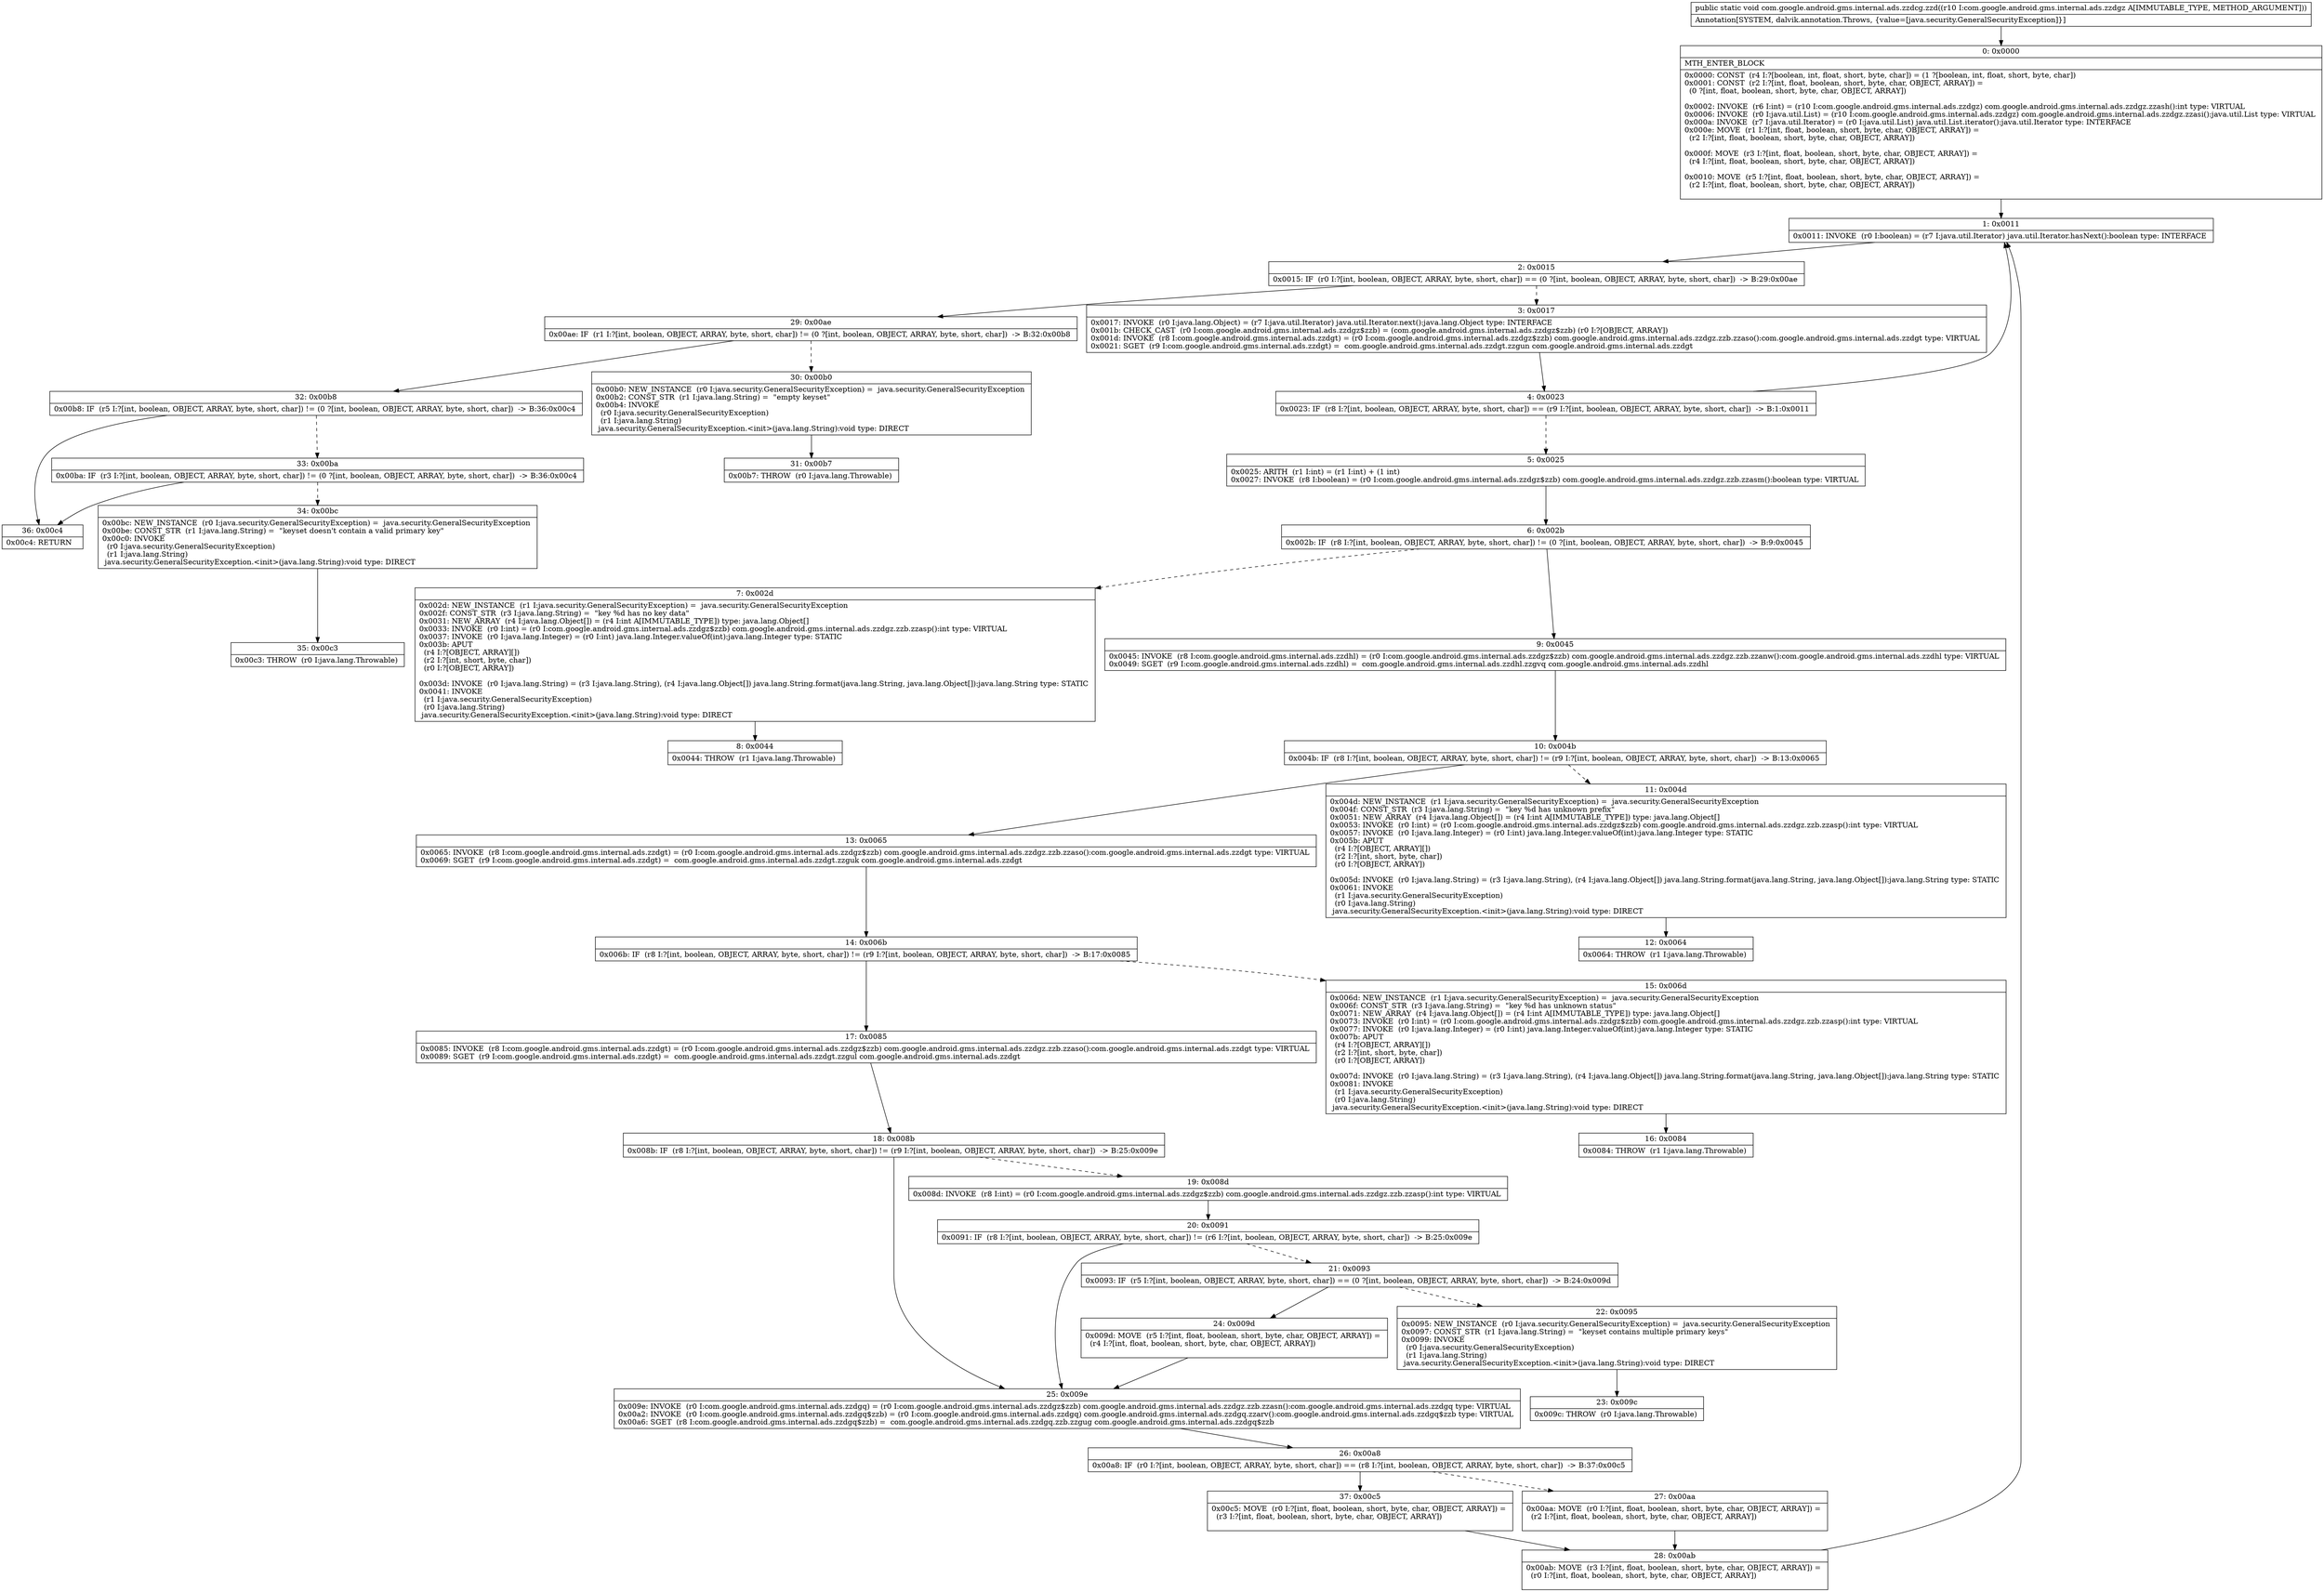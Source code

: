 digraph "CFG forcom.google.android.gms.internal.ads.zzdcg.zzd(Lcom\/google\/android\/gms\/internal\/ads\/zzdgz;)V" {
Node_0 [shape=record,label="{0\:\ 0x0000|MTH_ENTER_BLOCK\l|0x0000: CONST  (r4 I:?[boolean, int, float, short, byte, char]) = (1 ?[boolean, int, float, short, byte, char]) \l0x0001: CONST  (r2 I:?[int, float, boolean, short, byte, char, OBJECT, ARRAY]) = \l  (0 ?[int, float, boolean, short, byte, char, OBJECT, ARRAY])\l \l0x0002: INVOKE  (r6 I:int) = (r10 I:com.google.android.gms.internal.ads.zzdgz) com.google.android.gms.internal.ads.zzdgz.zzash():int type: VIRTUAL \l0x0006: INVOKE  (r0 I:java.util.List) = (r10 I:com.google.android.gms.internal.ads.zzdgz) com.google.android.gms.internal.ads.zzdgz.zzasi():java.util.List type: VIRTUAL \l0x000a: INVOKE  (r7 I:java.util.Iterator) = (r0 I:java.util.List) java.util.List.iterator():java.util.Iterator type: INTERFACE \l0x000e: MOVE  (r1 I:?[int, float, boolean, short, byte, char, OBJECT, ARRAY]) = \l  (r2 I:?[int, float, boolean, short, byte, char, OBJECT, ARRAY])\l \l0x000f: MOVE  (r3 I:?[int, float, boolean, short, byte, char, OBJECT, ARRAY]) = \l  (r4 I:?[int, float, boolean, short, byte, char, OBJECT, ARRAY])\l \l0x0010: MOVE  (r5 I:?[int, float, boolean, short, byte, char, OBJECT, ARRAY]) = \l  (r2 I:?[int, float, boolean, short, byte, char, OBJECT, ARRAY])\l \l}"];
Node_1 [shape=record,label="{1\:\ 0x0011|0x0011: INVOKE  (r0 I:boolean) = (r7 I:java.util.Iterator) java.util.Iterator.hasNext():boolean type: INTERFACE \l}"];
Node_2 [shape=record,label="{2\:\ 0x0015|0x0015: IF  (r0 I:?[int, boolean, OBJECT, ARRAY, byte, short, char]) == (0 ?[int, boolean, OBJECT, ARRAY, byte, short, char])  \-\> B:29:0x00ae \l}"];
Node_3 [shape=record,label="{3\:\ 0x0017|0x0017: INVOKE  (r0 I:java.lang.Object) = (r7 I:java.util.Iterator) java.util.Iterator.next():java.lang.Object type: INTERFACE \l0x001b: CHECK_CAST  (r0 I:com.google.android.gms.internal.ads.zzdgz$zzb) = (com.google.android.gms.internal.ads.zzdgz$zzb) (r0 I:?[OBJECT, ARRAY]) \l0x001d: INVOKE  (r8 I:com.google.android.gms.internal.ads.zzdgt) = (r0 I:com.google.android.gms.internal.ads.zzdgz$zzb) com.google.android.gms.internal.ads.zzdgz.zzb.zzaso():com.google.android.gms.internal.ads.zzdgt type: VIRTUAL \l0x0021: SGET  (r9 I:com.google.android.gms.internal.ads.zzdgt) =  com.google.android.gms.internal.ads.zzdgt.zzgun com.google.android.gms.internal.ads.zzdgt \l}"];
Node_4 [shape=record,label="{4\:\ 0x0023|0x0023: IF  (r8 I:?[int, boolean, OBJECT, ARRAY, byte, short, char]) == (r9 I:?[int, boolean, OBJECT, ARRAY, byte, short, char])  \-\> B:1:0x0011 \l}"];
Node_5 [shape=record,label="{5\:\ 0x0025|0x0025: ARITH  (r1 I:int) = (r1 I:int) + (1 int) \l0x0027: INVOKE  (r8 I:boolean) = (r0 I:com.google.android.gms.internal.ads.zzdgz$zzb) com.google.android.gms.internal.ads.zzdgz.zzb.zzasm():boolean type: VIRTUAL \l}"];
Node_6 [shape=record,label="{6\:\ 0x002b|0x002b: IF  (r8 I:?[int, boolean, OBJECT, ARRAY, byte, short, char]) != (0 ?[int, boolean, OBJECT, ARRAY, byte, short, char])  \-\> B:9:0x0045 \l}"];
Node_7 [shape=record,label="{7\:\ 0x002d|0x002d: NEW_INSTANCE  (r1 I:java.security.GeneralSecurityException) =  java.security.GeneralSecurityException \l0x002f: CONST_STR  (r3 I:java.lang.String) =  \"key %d has no key data\" \l0x0031: NEW_ARRAY  (r4 I:java.lang.Object[]) = (r4 I:int A[IMMUTABLE_TYPE]) type: java.lang.Object[] \l0x0033: INVOKE  (r0 I:int) = (r0 I:com.google.android.gms.internal.ads.zzdgz$zzb) com.google.android.gms.internal.ads.zzdgz.zzb.zzasp():int type: VIRTUAL \l0x0037: INVOKE  (r0 I:java.lang.Integer) = (r0 I:int) java.lang.Integer.valueOf(int):java.lang.Integer type: STATIC \l0x003b: APUT  \l  (r4 I:?[OBJECT, ARRAY][])\l  (r2 I:?[int, short, byte, char])\l  (r0 I:?[OBJECT, ARRAY])\l \l0x003d: INVOKE  (r0 I:java.lang.String) = (r3 I:java.lang.String), (r4 I:java.lang.Object[]) java.lang.String.format(java.lang.String, java.lang.Object[]):java.lang.String type: STATIC \l0x0041: INVOKE  \l  (r1 I:java.security.GeneralSecurityException)\l  (r0 I:java.lang.String)\l java.security.GeneralSecurityException.\<init\>(java.lang.String):void type: DIRECT \l}"];
Node_8 [shape=record,label="{8\:\ 0x0044|0x0044: THROW  (r1 I:java.lang.Throwable) \l}"];
Node_9 [shape=record,label="{9\:\ 0x0045|0x0045: INVOKE  (r8 I:com.google.android.gms.internal.ads.zzdhl) = (r0 I:com.google.android.gms.internal.ads.zzdgz$zzb) com.google.android.gms.internal.ads.zzdgz.zzb.zzanw():com.google.android.gms.internal.ads.zzdhl type: VIRTUAL \l0x0049: SGET  (r9 I:com.google.android.gms.internal.ads.zzdhl) =  com.google.android.gms.internal.ads.zzdhl.zzgvq com.google.android.gms.internal.ads.zzdhl \l}"];
Node_10 [shape=record,label="{10\:\ 0x004b|0x004b: IF  (r8 I:?[int, boolean, OBJECT, ARRAY, byte, short, char]) != (r9 I:?[int, boolean, OBJECT, ARRAY, byte, short, char])  \-\> B:13:0x0065 \l}"];
Node_11 [shape=record,label="{11\:\ 0x004d|0x004d: NEW_INSTANCE  (r1 I:java.security.GeneralSecurityException) =  java.security.GeneralSecurityException \l0x004f: CONST_STR  (r3 I:java.lang.String) =  \"key %d has unknown prefix\" \l0x0051: NEW_ARRAY  (r4 I:java.lang.Object[]) = (r4 I:int A[IMMUTABLE_TYPE]) type: java.lang.Object[] \l0x0053: INVOKE  (r0 I:int) = (r0 I:com.google.android.gms.internal.ads.zzdgz$zzb) com.google.android.gms.internal.ads.zzdgz.zzb.zzasp():int type: VIRTUAL \l0x0057: INVOKE  (r0 I:java.lang.Integer) = (r0 I:int) java.lang.Integer.valueOf(int):java.lang.Integer type: STATIC \l0x005b: APUT  \l  (r4 I:?[OBJECT, ARRAY][])\l  (r2 I:?[int, short, byte, char])\l  (r0 I:?[OBJECT, ARRAY])\l \l0x005d: INVOKE  (r0 I:java.lang.String) = (r3 I:java.lang.String), (r4 I:java.lang.Object[]) java.lang.String.format(java.lang.String, java.lang.Object[]):java.lang.String type: STATIC \l0x0061: INVOKE  \l  (r1 I:java.security.GeneralSecurityException)\l  (r0 I:java.lang.String)\l java.security.GeneralSecurityException.\<init\>(java.lang.String):void type: DIRECT \l}"];
Node_12 [shape=record,label="{12\:\ 0x0064|0x0064: THROW  (r1 I:java.lang.Throwable) \l}"];
Node_13 [shape=record,label="{13\:\ 0x0065|0x0065: INVOKE  (r8 I:com.google.android.gms.internal.ads.zzdgt) = (r0 I:com.google.android.gms.internal.ads.zzdgz$zzb) com.google.android.gms.internal.ads.zzdgz.zzb.zzaso():com.google.android.gms.internal.ads.zzdgt type: VIRTUAL \l0x0069: SGET  (r9 I:com.google.android.gms.internal.ads.zzdgt) =  com.google.android.gms.internal.ads.zzdgt.zzguk com.google.android.gms.internal.ads.zzdgt \l}"];
Node_14 [shape=record,label="{14\:\ 0x006b|0x006b: IF  (r8 I:?[int, boolean, OBJECT, ARRAY, byte, short, char]) != (r9 I:?[int, boolean, OBJECT, ARRAY, byte, short, char])  \-\> B:17:0x0085 \l}"];
Node_15 [shape=record,label="{15\:\ 0x006d|0x006d: NEW_INSTANCE  (r1 I:java.security.GeneralSecurityException) =  java.security.GeneralSecurityException \l0x006f: CONST_STR  (r3 I:java.lang.String) =  \"key %d has unknown status\" \l0x0071: NEW_ARRAY  (r4 I:java.lang.Object[]) = (r4 I:int A[IMMUTABLE_TYPE]) type: java.lang.Object[] \l0x0073: INVOKE  (r0 I:int) = (r0 I:com.google.android.gms.internal.ads.zzdgz$zzb) com.google.android.gms.internal.ads.zzdgz.zzb.zzasp():int type: VIRTUAL \l0x0077: INVOKE  (r0 I:java.lang.Integer) = (r0 I:int) java.lang.Integer.valueOf(int):java.lang.Integer type: STATIC \l0x007b: APUT  \l  (r4 I:?[OBJECT, ARRAY][])\l  (r2 I:?[int, short, byte, char])\l  (r0 I:?[OBJECT, ARRAY])\l \l0x007d: INVOKE  (r0 I:java.lang.String) = (r3 I:java.lang.String), (r4 I:java.lang.Object[]) java.lang.String.format(java.lang.String, java.lang.Object[]):java.lang.String type: STATIC \l0x0081: INVOKE  \l  (r1 I:java.security.GeneralSecurityException)\l  (r0 I:java.lang.String)\l java.security.GeneralSecurityException.\<init\>(java.lang.String):void type: DIRECT \l}"];
Node_16 [shape=record,label="{16\:\ 0x0084|0x0084: THROW  (r1 I:java.lang.Throwable) \l}"];
Node_17 [shape=record,label="{17\:\ 0x0085|0x0085: INVOKE  (r8 I:com.google.android.gms.internal.ads.zzdgt) = (r0 I:com.google.android.gms.internal.ads.zzdgz$zzb) com.google.android.gms.internal.ads.zzdgz.zzb.zzaso():com.google.android.gms.internal.ads.zzdgt type: VIRTUAL \l0x0089: SGET  (r9 I:com.google.android.gms.internal.ads.zzdgt) =  com.google.android.gms.internal.ads.zzdgt.zzgul com.google.android.gms.internal.ads.zzdgt \l}"];
Node_18 [shape=record,label="{18\:\ 0x008b|0x008b: IF  (r8 I:?[int, boolean, OBJECT, ARRAY, byte, short, char]) != (r9 I:?[int, boolean, OBJECT, ARRAY, byte, short, char])  \-\> B:25:0x009e \l}"];
Node_19 [shape=record,label="{19\:\ 0x008d|0x008d: INVOKE  (r8 I:int) = (r0 I:com.google.android.gms.internal.ads.zzdgz$zzb) com.google.android.gms.internal.ads.zzdgz.zzb.zzasp():int type: VIRTUAL \l}"];
Node_20 [shape=record,label="{20\:\ 0x0091|0x0091: IF  (r8 I:?[int, boolean, OBJECT, ARRAY, byte, short, char]) != (r6 I:?[int, boolean, OBJECT, ARRAY, byte, short, char])  \-\> B:25:0x009e \l}"];
Node_21 [shape=record,label="{21\:\ 0x0093|0x0093: IF  (r5 I:?[int, boolean, OBJECT, ARRAY, byte, short, char]) == (0 ?[int, boolean, OBJECT, ARRAY, byte, short, char])  \-\> B:24:0x009d \l}"];
Node_22 [shape=record,label="{22\:\ 0x0095|0x0095: NEW_INSTANCE  (r0 I:java.security.GeneralSecurityException) =  java.security.GeneralSecurityException \l0x0097: CONST_STR  (r1 I:java.lang.String) =  \"keyset contains multiple primary keys\" \l0x0099: INVOKE  \l  (r0 I:java.security.GeneralSecurityException)\l  (r1 I:java.lang.String)\l java.security.GeneralSecurityException.\<init\>(java.lang.String):void type: DIRECT \l}"];
Node_23 [shape=record,label="{23\:\ 0x009c|0x009c: THROW  (r0 I:java.lang.Throwable) \l}"];
Node_24 [shape=record,label="{24\:\ 0x009d|0x009d: MOVE  (r5 I:?[int, float, boolean, short, byte, char, OBJECT, ARRAY]) = \l  (r4 I:?[int, float, boolean, short, byte, char, OBJECT, ARRAY])\l \l}"];
Node_25 [shape=record,label="{25\:\ 0x009e|0x009e: INVOKE  (r0 I:com.google.android.gms.internal.ads.zzdgq) = (r0 I:com.google.android.gms.internal.ads.zzdgz$zzb) com.google.android.gms.internal.ads.zzdgz.zzb.zzasn():com.google.android.gms.internal.ads.zzdgq type: VIRTUAL \l0x00a2: INVOKE  (r0 I:com.google.android.gms.internal.ads.zzdgq$zzb) = (r0 I:com.google.android.gms.internal.ads.zzdgq) com.google.android.gms.internal.ads.zzdgq.zzarv():com.google.android.gms.internal.ads.zzdgq$zzb type: VIRTUAL \l0x00a6: SGET  (r8 I:com.google.android.gms.internal.ads.zzdgq$zzb) =  com.google.android.gms.internal.ads.zzdgq.zzb.zzgug com.google.android.gms.internal.ads.zzdgq$zzb \l}"];
Node_26 [shape=record,label="{26\:\ 0x00a8|0x00a8: IF  (r0 I:?[int, boolean, OBJECT, ARRAY, byte, short, char]) == (r8 I:?[int, boolean, OBJECT, ARRAY, byte, short, char])  \-\> B:37:0x00c5 \l}"];
Node_27 [shape=record,label="{27\:\ 0x00aa|0x00aa: MOVE  (r0 I:?[int, float, boolean, short, byte, char, OBJECT, ARRAY]) = \l  (r2 I:?[int, float, boolean, short, byte, char, OBJECT, ARRAY])\l \l}"];
Node_28 [shape=record,label="{28\:\ 0x00ab|0x00ab: MOVE  (r3 I:?[int, float, boolean, short, byte, char, OBJECT, ARRAY]) = \l  (r0 I:?[int, float, boolean, short, byte, char, OBJECT, ARRAY])\l \l}"];
Node_29 [shape=record,label="{29\:\ 0x00ae|0x00ae: IF  (r1 I:?[int, boolean, OBJECT, ARRAY, byte, short, char]) != (0 ?[int, boolean, OBJECT, ARRAY, byte, short, char])  \-\> B:32:0x00b8 \l}"];
Node_30 [shape=record,label="{30\:\ 0x00b0|0x00b0: NEW_INSTANCE  (r0 I:java.security.GeneralSecurityException) =  java.security.GeneralSecurityException \l0x00b2: CONST_STR  (r1 I:java.lang.String) =  \"empty keyset\" \l0x00b4: INVOKE  \l  (r0 I:java.security.GeneralSecurityException)\l  (r1 I:java.lang.String)\l java.security.GeneralSecurityException.\<init\>(java.lang.String):void type: DIRECT \l}"];
Node_31 [shape=record,label="{31\:\ 0x00b7|0x00b7: THROW  (r0 I:java.lang.Throwable) \l}"];
Node_32 [shape=record,label="{32\:\ 0x00b8|0x00b8: IF  (r5 I:?[int, boolean, OBJECT, ARRAY, byte, short, char]) != (0 ?[int, boolean, OBJECT, ARRAY, byte, short, char])  \-\> B:36:0x00c4 \l}"];
Node_33 [shape=record,label="{33\:\ 0x00ba|0x00ba: IF  (r3 I:?[int, boolean, OBJECT, ARRAY, byte, short, char]) != (0 ?[int, boolean, OBJECT, ARRAY, byte, short, char])  \-\> B:36:0x00c4 \l}"];
Node_34 [shape=record,label="{34\:\ 0x00bc|0x00bc: NEW_INSTANCE  (r0 I:java.security.GeneralSecurityException) =  java.security.GeneralSecurityException \l0x00be: CONST_STR  (r1 I:java.lang.String) =  \"keyset doesn't contain a valid primary key\" \l0x00c0: INVOKE  \l  (r0 I:java.security.GeneralSecurityException)\l  (r1 I:java.lang.String)\l java.security.GeneralSecurityException.\<init\>(java.lang.String):void type: DIRECT \l}"];
Node_35 [shape=record,label="{35\:\ 0x00c3|0x00c3: THROW  (r0 I:java.lang.Throwable) \l}"];
Node_36 [shape=record,label="{36\:\ 0x00c4|0x00c4: RETURN   \l}"];
Node_37 [shape=record,label="{37\:\ 0x00c5|0x00c5: MOVE  (r0 I:?[int, float, boolean, short, byte, char, OBJECT, ARRAY]) = \l  (r3 I:?[int, float, boolean, short, byte, char, OBJECT, ARRAY])\l \l}"];
MethodNode[shape=record,label="{public static void com.google.android.gms.internal.ads.zzdcg.zzd((r10 I:com.google.android.gms.internal.ads.zzdgz A[IMMUTABLE_TYPE, METHOD_ARGUMENT]))  | Annotation[SYSTEM, dalvik.annotation.Throws, \{value=[java.security.GeneralSecurityException]\}]\l}"];
MethodNode -> Node_0;
Node_0 -> Node_1;
Node_1 -> Node_2;
Node_2 -> Node_3[style=dashed];
Node_2 -> Node_29;
Node_3 -> Node_4;
Node_4 -> Node_1;
Node_4 -> Node_5[style=dashed];
Node_5 -> Node_6;
Node_6 -> Node_7[style=dashed];
Node_6 -> Node_9;
Node_7 -> Node_8;
Node_9 -> Node_10;
Node_10 -> Node_11[style=dashed];
Node_10 -> Node_13;
Node_11 -> Node_12;
Node_13 -> Node_14;
Node_14 -> Node_15[style=dashed];
Node_14 -> Node_17;
Node_15 -> Node_16;
Node_17 -> Node_18;
Node_18 -> Node_19[style=dashed];
Node_18 -> Node_25;
Node_19 -> Node_20;
Node_20 -> Node_21[style=dashed];
Node_20 -> Node_25;
Node_21 -> Node_22[style=dashed];
Node_21 -> Node_24;
Node_22 -> Node_23;
Node_24 -> Node_25;
Node_25 -> Node_26;
Node_26 -> Node_27[style=dashed];
Node_26 -> Node_37;
Node_27 -> Node_28;
Node_28 -> Node_1;
Node_29 -> Node_30[style=dashed];
Node_29 -> Node_32;
Node_30 -> Node_31;
Node_32 -> Node_33[style=dashed];
Node_32 -> Node_36;
Node_33 -> Node_34[style=dashed];
Node_33 -> Node_36;
Node_34 -> Node_35;
Node_37 -> Node_28;
}

